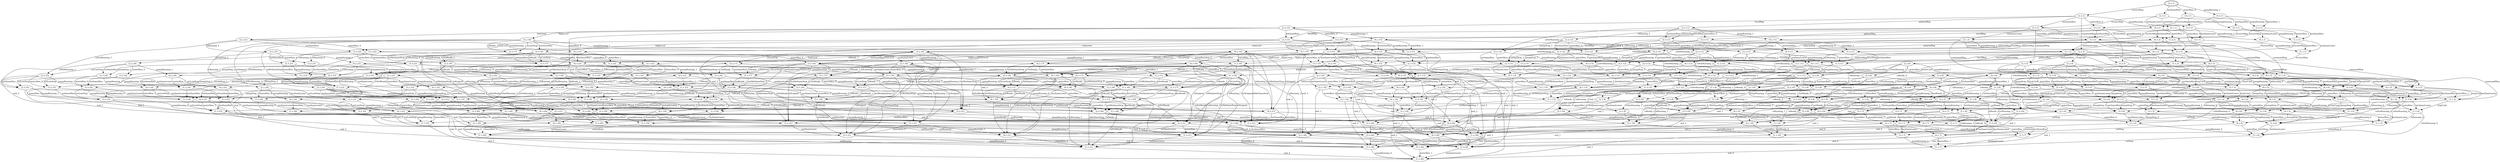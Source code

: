 digraph G {
center = TRUE;
mclimit = 10.0;
nodesep = 0.05;
node [ width=0.25, height=0.25, label="" ];
s0 [ peripheries=2 ];
s0 [label="(2,2,1)"];
s1 [label="(4,2,1)"];
s2 [label="(3,2,1)"];
s3 [label="(2,3,1)"];
s4 [label="(2,2,2)"];
s5 [label="(1,2,1)"];
s6 [label="(4,3,1)"];
s7 [label="(4,2,2)"];
s8 [label="(3,3,1)"];
s9 [label="(3,2,2)"];
s10 [label="(2,1,1)"];
s11 [label="(2,3,2)"];
s12 [label="(2,2,15)"];
s13 [label="(2,2,11)"];
s14 [label="(2,2,3)"];
s15 [label="(1,3,1)"];
s16 [label="(1,2,2)"];
s17 [label="(4,1,1)"];
s18 [label="(4,3,2)"];
s19 [label="(4,2,15)"];
s20 [label="(4,2,11)"];
s21 [label="(4,2,3)"];
s22 [label="(3,1,1)"];
s23 [label="(3,3,2)"];
s24 [label="(3,2,15)"];
s25 [label="(3,2,11)"];
s26 [label="(3,2,3)"];
s27 [label="(2,1,2)"];
s28 [label="(2,3,15)"];
s29 [label="(2,3,11)"];
s30 [label="(2,3,3)"];
s31 [label="(2,2,22)"];
s32 [label="(2,2,16)"];
s33 [label="(2,2,26)"];
s34 [label="(2,2,13)"];
s35 [label="(2,2,12)"];
s36 [label="(2,2,8)"];
s37 [label="(2,2,4)"];
s38 [label="(1,1,1)"];
s39 [label="(1,3,2)"];
s40 [label="(1,2,15)"];
s41 [label="(1,2,11)"];
s42 [label="(1,2,3)"];
s43 [label="(4,1,2)"];
s44 [label="(4,3,15)"];
s45 [label="(4,3,11)"];
s46 [label="(4,3,3)"];
s47 [label="(4,2,22)"];
s48 [label="(4,2,16)"];
s49 [label="(4,2,26)"];
s50 [label="(4,2,13)"];
s51 [label="(4,2,12)"];
s52 [label="(4,2,8)"];
s53 [label="(4,2,4)"];
s54 [label="(3,1,2)"];
s55 [label="(3,3,15)"];
s56 [label="(3,3,11)"];
s57 [label="(3,3,3)"];
s58 [label="(3,2,22)"];
s59 [label="(3,2,16)"];
s60 [label="(3,2,26)"];
s61 [label="(3,2,13)"];
s62 [label="(3,2,12)"];
s63 [label="(3,2,8)"];
s64 [label="(3,2,4)"];
s65 [label="(2,1,15)"];
s66 [label="(2,1,11)"];
s67 [label="(2,1,3)"];
s68 [label="(2,3,22)"];
s69 [label="(2,3,16)"];
s70 [label="(2,3,26)"];
s71 [label="(2,3,13)"];
s72 [label="(2,3,12)"];
s73 [label="(2,3,8)"];
s74 [label="(2,3,4)"];
s75 [label="(2,2,25)"];
s76 [label="(2,2,23)"];
s77 [label="(2,2,21)"];
s78 [label="(2,2,17)"];
s79 [label="(2,2,14)"];
s80 [label="(2,2,10)"];
s81 [label="(2,2,9)"];
s82 [label="(2,2,6)"];
s83 [label="(2,2,5)"];
s84 [label="(1,1,2)"];
s85 [label="(1,3,15)"];
s86 [label="(1,3,11)"];
s87 [label="(1,3,3)"];
s88 [label="(1,2,22)"];
s89 [label="(1,2,16)"];
s90 [label="(1,2,26)"];
s91 [label="(1,2,13)"];
s92 [label="(1,2,12)"];
s93 [label="(1,2,8)"];
s94 [label="(1,2,4)"];
s95 [label="(4,1,15)"];
s96 [label="(4,1,11)"];
s97 [label="(4,1,3)"];
s98 [label="(4,3,22)"];
s99 [label="(4,3,16)"];
s100 [label="(4,3,26)"];
s101 [label="(4,3,13)"];
s102 [label="(4,3,12)"];
s103 [label="(4,3,8)"];
s104 [label="(4,3,4)"];
s105 [label="(4,2,25)"];
s106 [label="(4,2,23)"];
s107 [label="(4,2,21)"];
s108 [label="(4,2,17)"];
s109 [label="(4,2,14)"];
s110 [label="(4,2,10)"];
s111 [label="(4,2,9)"];
s112 [label="(4,2,6)"];
s113 [label="(4,2,5)"];
s114 [label="(3,1,15)"];
s115 [label="(3,1,11)"];
s116 [label="(3,1,3)"];
s117 [label="(3,3,22)"];
s118 [label="(3,3,16)"];
s119 [label="(3,3,26)"];
s120 [label="(3,3,13)"];
s121 [label="(3,3,12)"];
s122 [label="(3,3,8)"];
s123 [label="(3,3,4)"];
s124 [label="(3,2,25)"];
s125 [label="(3,2,23)"];
s126 [label="(3,2,21)"];
s127 [label="(3,2,17)"];
s128 [label="(3,2,14)"];
s129 [label="(3,2,10)"];
s130 [label="(3,2,9)"];
s131 [label="(3,2,6)"];
s132 [label="(3,2,5)"];
s133 [label="(2,1,22)"];
s134 [label="(2,1,16)"];
s135 [label="(2,1,26)"];
s136 [label="(2,1,13)"];
s137 [label="(2,1,12)"];
s138 [label="(2,1,8)"];
s139 [label="(2,1,4)"];
s140 [label="(2,3,25)"];
s141 [label="(2,3,23)"];
s142 [label="(2,3,21)"];
s143 [label="(2,3,17)"];
s144 [label="(2,3,14)"];
s145 [label="(2,3,10)"];
s146 [label="(2,3,9)"];
s147 [label="(2,3,6)"];
s148 [label="(2,3,5)"];
s149 [label="(2,2,24)"];
s150 [label="(2,2,18)"];
s151 [label="(2,2,7)"];
s152 [label="(1,1,15)"];
s153 [label="(1,1,11)"];
s154 [label="(1,1,3)"];
s155 [label="(1,3,22)"];
s156 [label="(1,3,16)"];
s157 [label="(1,3,26)"];
s158 [label="(1,3,13)"];
s159 [label="(1,3,12)"];
s160 [label="(1,3,8)"];
s161 [label="(1,3,4)"];
s162 [label="(1,2,25)"];
s163 [label="(1,2,23)"];
s164 [label="(1,2,21)"];
s165 [label="(1,2,17)"];
s166 [label="(1,2,14)"];
s167 [label="(1,2,10)"];
s168 [label="(1,2,9)"];
s169 [label="(1,2,6)"];
s170 [label="(1,2,5)"];
s171 [label="(4,1,22)"];
s172 [label="(4,1,16)"];
s173 [label="(4,1,26)"];
s174 [label="(4,1,13)"];
s175 [label="(4,1,12)"];
s176 [label="(4,1,8)"];
s177 [label="(4,1,4)"];
s178 [label="(4,3,25)"];
s179 [label="(4,3,23)"];
s180 [label="(4,3,21)"];
s181 [label="(4,3,17)"];
s182 [label="(4,3,14)"];
s183 [label="(4,3,10)"];
s184 [label="(4,3,9)"];
s185 [label="(4,3,6)"];
s186 [label="(4,3,5)"];
s187 [label="(4,2,24)"];
s188 [label="(4,2,18)"];
s189 [label="(4,2,7)"];
s190 [label="(3,1,22)"];
s191 [label="(3,1,16)"];
s192 [label="(3,1,26)"];
s193 [label="(3,1,13)"];
s194 [label="(3,1,12)"];
s195 [label="(3,1,8)"];
s196 [label="(3,1,4)"];
s197 [label="(3,3,25)"];
s198 [label="(3,3,23)"];
s199 [label="(3,3,21)"];
s200 [label="(3,3,17)"];
s201 [label="(3,3,14)"];
s202 [label="(3,3,10)"];
s203 [label="(3,3,9)"];
s204 [label="(3,3,6)"];
s205 [label="(3,3,5)"];
s206 [label="(3,2,24)"];
s207 [label="(3,2,18)"];
s208 [label="(3,2,7)"];
s209 [label="(2,1,25)"];
s210 [label="(2,1,23)"];
s211 [label="(2,1,21)"];
s212 [label="(2,1,17)"];
s213 [label="(2,1,14)"];
s214 [label="(2,1,10)"];
s215 [label="(2,1,9)"];
s216 [label="(2,1,6)"];
s217 [label="(2,1,5)"];
s218 [label="(2,3,24)"];
s219 [label="(2,3,18)"];
s220 [label="(2,3,7)"];
s221 [label="(2,2,19)"];
s222 [label="(1,1,22)"];
s223 [label="(1,1,16)"];
s224 [label="(1,1,26)"];
s225 [label="(1,1,13)"];
s226 [label="(1,1,12)"];
s227 [label="(1,1,8)"];
s228 [label="(1,1,4)"];
s229 [label="(1,3,25)"];
s230 [label="(1,3,23)"];
s231 [label="(1,3,21)"];
s232 [label="(1,3,17)"];
s233 [label="(1,3,14)"];
s234 [label="(1,3,10)"];
s235 [label="(1,3,9)"];
s236 [label="(1,3,6)"];
s237 [label="(1,3,5)"];
s238 [label="(1,2,24)"];
s239 [label="(1,2,18)"];
s240 [label="(1,2,7)"];
s241 [label="(4,1,25)"];
s242 [label="(4,1,23)"];
s243 [label="(4,1,21)"];
s244 [label="(4,1,17)"];
s245 [label="(4,1,14)"];
s246 [label="(4,1,10)"];
s247 [label="(4,1,9)"];
s248 [label="(4,1,6)"];
s249 [label="(4,1,5)"];
s250 [label="(4,3,24)"];
s251 [label="(4,3,18)"];
s252 [label="(4,3,7)"];
s253 [label="(4,2,19)"];
s254 [label="(3,1,25)"];
s255 [label="(3,1,23)"];
s256 [label="(3,1,21)"];
s257 [label="(3,1,17)"];
s258 [label="(3,1,14)"];
s259 [label="(3,1,10)"];
s260 [label="(3,1,9)"];
s261 [label="(3,1,6)"];
s262 [label="(3,1,5)"];
s263 [label="(3,3,24)"];
s264 [label="(3,3,18)"];
s265 [label="(3,3,7)"];
s266 [label="(3,2,19)"];
s267 [label="(2,1,24)"];
s268 [label="(2,1,18)"];
s269 [label="(2,1,7)"];
s270 [label="(2,3,19)"];
s271 [label="(2,2,20)"];
s272 [label="(1,1,25)"];
s273 [label="(1,1,23)"];
s274 [label="(1,1,21)"];
s275 [label="(1,1,17)"];
s276 [label="(1,1,14)"];
s277 [label="(1,1,10)"];
s278 [label="(1,1,9)"];
s279 [label="(1,1,6)"];
s280 [label="(1,1,5)"];
s281 [label="(1,3,24)"];
s282 [label="(1,3,18)"];
s283 [label="(1,3,7)"];
s284 [label="(1,2,19)"];
s285 [label="(4,1,24)"];
s286 [label="(4,1,18)"];
s287 [label="(4,1,7)"];
s288 [label="(4,3,19)"];
s289 [label="(4,2,20)"];
s290 [label="(3,1,24)"];
s291 [label="(3,1,18)"];
s292 [label="(3,1,7)"];
s293 [label="(3,3,19)"];
s294 [label="(3,2,20)"];
s295 [label="(2,1,19)"];
s296 [label="(2,3,20)"];
s297 [label="(1,1,24)"];
s298 [label="(1,1,18)"];
s299 [label="(1,1,7)"];
s300 [label="(1,3,19)"];
s301 [label="(1,2,20)"];
s302 [label="(4,1,19)"];
s303 [label="(4,3,20)"];
s304 [label="(3,1,19)"];
s305 [label="(3,3,20)"];
s306 [label="(2,1,20)"];
s307 [label="(1,1,19)"];
s308 [label="(1,3,20)"];
s309 [label="(4,1,20)"];
s310 [label="(3,1,20)"];
s311 [label="(1,1,20)"];
s0->s1[label="pumpRunning_1"];
s0->s2[label="waterRise_0"];
s0->s3[label="methaneRise"];
s0->s4[label="receiveMsg"];
s1->s5[label="waterRise_1"];
s1->s6[label="methaneRise"];
s1->s7[label="receiveMsg"];
s2->s5[label="pumpRunning_0"];
s2->s8[label="methaneRise"];
s2->s9[label="receiveMsg"];
s3->s6[label="pumpRunning_1"];
s3->s8[label="waterRise_0"];
s3->s10[label="methaneLower"];
s3->s11[label="receiveMsg"];
s4->s7[label="pumpRunning_1"];
s4->s9[label="waterRise_0"];
s4->s11[label="methaneRise"];
s4->s12[label="levelMsg"];
s4->s13[label="palarmMsg"];
s4->s14[label="commandMsg"];
s5->s15[label="methaneRise"];
s5->s16[label="receiveMsg"];
s6->s15[label="waterRise_1"];
s6->s17[label="methaneLower"];
s6->s18[label="receiveMsg"];
s7->s16[label="waterRise_1"];
s7->s18[label="methaneRise"];
s7->s19[label="levelMsg"];
s7->s20[label="palarmMsg"];
s7->s21[label="commandMsg"];
s8->s15[label="pumpRunning_0"];
s8->s22[label="methaneLower"];
s8->s23[label="receiveMsg"];
s9->s16[label="pumpRunning_0"];
s9->s23[label="methaneRise"];
s9->s24[label="levelMsg"];
s9->s25[label="palarmMsg"];
s9->s26[label="commandMsg"];
s10->s17[label="pumpRunning_1"];
s10->s22[label="waterRise_0"];
s10->s27[label="receiveMsg"];
s11->s18[label="pumpRunning_1"];
s11->s23[label="waterRise_0"];
s11->s27[label="methaneLower"];
s11->s28[label="levelMsg"];
s11->s29[label="palarmMsg"];
s11->s30[label="commandMsg"];
s12->s19[label="pumpRunning_1"];
s12->s24[label="waterRise_0"];
s12->s28[label="methaneRise"];
s12->s31[label="lowLevel"];
s12->s32[label="highLevel"];
s12->s33[label="end_3"];
s13->s20[label="pumpRunning_1"];
s13->s25[label="waterRise_0"];
s13->s29[label="methaneRise"];
s13->s34[label="isNotRunning_2"];
s13->s35[label="isRunning_2"];
s14->s21[label="pumpRunning_1"];
s14->s26[label="waterRise_0"];
s14->s30[label="methaneRise"];
s14->s36[label="startCmd"];
s14->s37[label="stopCmd"];
s15->s38[label="methaneLower"];
s15->s39[label="receiveMsg"];
s16->s39[label="methaneRise"];
s16->s40[label="levelMsg"];
s16->s41[label="palarmMsg"];
s16->s42[label="commandMsg"];
s17->s38[label="waterRise_1"];
s17->s43[label="receiveMsg"];
s18->s39[label="waterRise_1"];
s18->s43[label="methaneLower"];
s18->s44[label="levelMsg"];
s18->s45[label="palarmMsg"];
s18->s46[label="commandMsg"];
s19->s40[label="waterRise_1"];
s19->s44[label="methaneRise"];
s19->s47[label="lowLevel"];
s19->s48[label="highLevel"];
s19->s49[label="end_3"];
s20->s41[label="waterRise_1"];
s20->s45[label="methaneRise"];
s20->s50[label="isNotRunning_2"];
s20->s51[label="isRunning_2"];
s21->s42[label="waterRise_1"];
s21->s46[label="methaneRise"];
s21->s52[label="startCmd"];
s21->s53[label="stopCmd"];
s22->s38[label="pumpRunning_0"];
s22->s54[label="receiveMsg"];
s23->s39[label="pumpRunning_0"];
s23->s54[label="methaneLower"];
s23->s55[label="levelMsg"];
s23->s56[label="palarmMsg"];
s23->s57[label="commandMsg"];
s24->s40[label="pumpRunning_0"];
s24->s55[label="methaneRise"];
s24->s58[label="lowLevel"];
s24->s59[label="highLevel"];
s24->s60[label="end_3"];
s25->s41[label="pumpRunning_0"];
s25->s56[label="methaneRise"];
s25->s61[label="isNotRunning_2"];
s25->s62[label="isRunning_2"];
s26->s42[label="pumpRunning_0"];
s26->s57[label="methaneRise"];
s26->s63[label="startCmd"];
s26->s64[label="stopCmd"];
s27->s43[label="pumpRunning_1"];
s27->s54[label="waterRise_0"];
s27->s65[label="levelMsg"];
s27->s66[label="palarmMsg"];
s27->s67[label="commandMsg"];
s28->s44[label="pumpRunning_1"];
s28->s55[label="waterRise_0"];
s28->s65[label="methaneLower"];
s28->s68[label="lowLevel"];
s28->s69[label="highLevel"];
s28->s70[label="end_3"];
s29->s45[label="pumpRunning_1"];
s29->s56[label="waterRise_0"];
s29->s66[label="methaneLower"];
s29->s71[label="isNotRunning_2"];
s29->s72[label="isRunning_2"];
s30->s46[label="pumpRunning_1"];
s30->s57[label="waterRise_0"];
s30->s67[label="methaneLower"];
s30->s73[label="startCmd"];
s30->s74[label="stopCmd"];
s31->s47[label="pumpRunning_1"];
s31->s58[label="waterRise_0"];
s31->s68[label="methaneRise"];
s31->s75[label="isNotRunning_3"];
s31->s76[label="isRunning_4"];
s32->s48[label="pumpRunning_1"];
s32->s59[label="waterRise_0"];
s32->s69[label="methaneRise"];
s32->s77[label="isMethaneStop"];
s32->s77[label="isStopped"];
s32->s77[label="isRunning_3"];
s32->s78[label="isLowStop"];
s32->s78[label="isReady_1"];
s33->s49[label="pumpRunning_1"];
s33->s60[label="waterRise_0"];
s33->s70[label="methaneRise"];
s34->s50[label="pumpRunning_1"];
s34->s61[label="waterRise_0"];
s34->s71[label="methaneRise"];
s34->s79[label="setMethaneStop_1"];
s35->s51[label="pumpRunning_1"];
s35->s62[label="waterRise_0"];
s35->s72[label="methaneRise"];
s35->s34[label="pumpStop_1"];
s36->s52[label="pumpRunning_1"];
s36->s63[label="waterRise_0"];
s36->s73[label="methaneRise"];
s36->s80[label="isReady_0"];
s36->s80[label="isRunning_1"];
s36->s81[label="isNotRunning_1"];
s37->s53[label="pumpRunning_1"];
s37->s64[label="waterRise_0"];
s37->s74[label="methaneRise"];
s37->s82[label="isNotRunning_0"];
s37->s83[label="isRunning_0"];
s38->s84[label="receiveMsg"];
s39->s84[label="methaneLower"];
s39->s85[label="levelMsg"];
s39->s86[label="palarmMsg"];
s39->s87[label="commandMsg"];
s40->s85[label="methaneRise"];
s40->s88[label="lowLevel"];
s40->s89[label="highLevel"];
s40->s90[label="end_3"];
s41->s86[label="methaneRise"];
s41->s91[label="isNotRunning_2"];
s41->s92[label="isRunning_2"];
s42->s87[label="methaneRise"];
s42->s93[label="startCmd"];
s42->s94[label="stopCmd"];
s43->s84[label="waterRise_1"];
s43->s95[label="levelMsg"];
s43->s96[label="palarmMsg"];
s43->s97[label="commandMsg"];
s44->s85[label="waterRise_1"];
s44->s95[label="methaneLower"];
s44->s98[label="lowLevel"];
s44->s99[label="highLevel"];
s44->s100[label="end_3"];
s45->s86[label="waterRise_1"];
s45->s96[label="methaneLower"];
s45->s101[label="isNotRunning_2"];
s45->s102[label="isRunning_2"];
s46->s87[label="waterRise_1"];
s46->s97[label="methaneLower"];
s46->s103[label="startCmd"];
s46->s104[label="stopCmd"];
s47->s88[label="waterRise_1"];
s47->s98[label="methaneRise"];
s47->s105[label="isNotRunning_3"];
s47->s106[label="isRunning_4"];
s48->s89[label="waterRise_1"];
s48->s99[label="methaneRise"];
s48->s107[label="isMethaneStop"];
s48->s107[label="isStopped"];
s48->s107[label="isRunning_3"];
s48->s108[label="isLowStop"];
s48->s108[label="isReady_1"];
s49->s90[label="waterRise_1"];
s49->s100[label="methaneRise"];
s50->s91[label="waterRise_1"];
s50->s101[label="methaneRise"];
s50->s109[label="setMethaneStop_1"];
s51->s92[label="waterRise_1"];
s51->s102[label="methaneRise"];
s51->s50[label="pumpStop_1"];
s52->s93[label="waterRise_1"];
s52->s103[label="methaneRise"];
s52->s110[label="isReady_0"];
s52->s110[label="isRunning_1"];
s52->s111[label="isNotRunning_1"];
s53->s94[label="waterRise_1"];
s53->s104[label="methaneRise"];
s53->s112[label="isNotRunning_0"];
s53->s113[label="isRunning_0"];
s54->s84[label="pumpRunning_0"];
s54->s114[label="levelMsg"];
s54->s115[label="palarmMsg"];
s54->s116[label="commandMsg"];
s55->s85[label="pumpRunning_0"];
s55->s114[label="methaneLower"];
s55->s117[label="lowLevel"];
s55->s118[label="highLevel"];
s55->s119[label="end_3"];
s56->s86[label="pumpRunning_0"];
s56->s115[label="methaneLower"];
s56->s120[label="isNotRunning_2"];
s56->s121[label="isRunning_2"];
s57->s87[label="pumpRunning_0"];
s57->s116[label="methaneLower"];
s57->s122[label="startCmd"];
s57->s123[label="stopCmd"];
s58->s88[label="pumpRunning_0"];
s58->s117[label="methaneRise"];
s58->s124[label="isNotRunning_3"];
s58->s125[label="isRunning_4"];
s59->s89[label="pumpRunning_0"];
s59->s118[label="methaneRise"];
s59->s126[label="isMethaneStop"];
s59->s126[label="isStopped"];
s59->s126[label="isRunning_3"];
s59->s127[label="isLowStop"];
s59->s127[label="isReady_1"];
s60->s90[label="pumpRunning_0"];
s60->s119[label="methaneRise"];
s61->s91[label="pumpRunning_0"];
s61->s120[label="methaneRise"];
s61->s128[label="setMethaneStop_1"];
s62->s92[label="pumpRunning_0"];
s62->s121[label="methaneRise"];
s62->s61[label="pumpStop_1"];
s63->s93[label="pumpRunning_0"];
s63->s122[label="methaneRise"];
s63->s129[label="isReady_0"];
s63->s129[label="isRunning_1"];
s63->s130[label="isNotRunning_1"];
s64->s94[label="pumpRunning_0"];
s64->s123[label="methaneRise"];
s64->s131[label="isNotRunning_0"];
s64->s132[label="isRunning_0"];
s65->s95[label="pumpRunning_1"];
s65->s114[label="waterRise_0"];
s65->s133[label="lowLevel"];
s65->s134[label="highLevel"];
s65->s135[label="end_3"];
s66->s96[label="pumpRunning_1"];
s66->s115[label="waterRise_0"];
s66->s136[label="isNotRunning_2"];
s66->s137[label="isRunning_2"];
s67->s97[label="pumpRunning_1"];
s67->s116[label="waterRise_0"];
s67->s138[label="startCmd"];
s67->s139[label="stopCmd"];
s68->s98[label="pumpRunning_1"];
s68->s117[label="waterRise_0"];
s68->s133[label="methaneLower"];
s68->s140[label="isNotRunning_3"];
s68->s141[label="isRunning_4"];
s69->s99[label="pumpRunning_1"];
s69->s118[label="waterRise_0"];
s69->s134[label="methaneLower"];
s69->s142[label="isMethaneStop"];
s69->s142[label="isStopped"];
s69->s142[label="isRunning_3"];
s69->s143[label="isLowStop"];
s69->s143[label="isReady_1"];
s70->s100[label="pumpRunning_1"];
s70->s119[label="waterRise_0"];
s70->s135[label="methaneLower"];
s71->s101[label="pumpRunning_1"];
s71->s120[label="waterRise_0"];
s71->s136[label="methaneLower"];
s71->s144[label="setMethaneStop_1"];
s72->s102[label="pumpRunning_1"];
s72->s121[label="waterRise_0"];
s72->s137[label="methaneLower"];
s72->s71[label="pumpStop_1"];
s73->s103[label="pumpRunning_1"];
s73->s122[label="waterRise_0"];
s73->s138[label="methaneLower"];
s73->s145[label="isReady_0"];
s73->s145[label="isRunning_1"];
s73->s146[label="isNotRunning_1"];
s74->s104[label="pumpRunning_1"];
s74->s123[label="waterRise_0"];
s74->s139[label="methaneLower"];
s74->s147[label="isNotRunning_0"];
s74->s148[label="isRunning_0"];
s75->s105[label="pumpRunning_1"];
s75->s124[label="waterRise_0"];
s75->s140[label="methaneRise"];
s75->s33[label="end_5"];
s76->s106[label="pumpRunning_1"];
s76->s125[label="waterRise_0"];
s76->s141[label="methaneRise"];
s76->s149[label="pumpStop_2"];
s77->s107[label="pumpRunning_1"];
s77->s126[label="waterRise_0"];
s77->s142[label="methaneRise"];
s77->s33[label="end_4"];
s78->s108[label="pumpRunning_1"];
s78->s127[label="waterRise_0"];
s78->s143[label="methaneRise"];
s78->s150[label="setMethaneStop_0"];
s78->s150[label="setReady_1"];
s79->s109[label="pumpRunning_1"];
s79->s128[label="waterRise_0"];
s79->s144[label="methaneRise"];
s79->s33[label="end_2"];
s80->s110[label="pumpRunning_1"];
s80->s129[label="waterRise_0"];
s80->s145[label="methaneRise"];
s80->s33[label="end_1"];
s81->s111[label="pumpRunning_1"];
s81->s130[label="waterRise_0"];
s81->s146[label="methaneRise"];
s81->s80[label="setReady_0"];
s82->s112[label="pumpRunning_1"];
s82->s131[label="waterRise_0"];
s82->s147[label="methaneRise"];
s82->s151[label="setStop"];
s83->s113[label="pumpRunning_1"];
s83->s132[label="waterRise_0"];
s83->s148[label="methaneRise"];
s83->s82[label="pumpStop_0"];
s84->s152[label="levelMsg"];
s84->s153[label="palarmMsg"];
s84->s154[label="commandMsg"];
s85->s152[label="methaneLower"];
s85->s155[label="lowLevel"];
s85->s156[label="highLevel"];
s85->s157[label="end_3"];
s86->s153[label="methaneLower"];
s86->s158[label="isNotRunning_2"];
s86->s159[label="isRunning_2"];
s87->s154[label="methaneLower"];
s87->s160[label="startCmd"];
s87->s161[label="stopCmd"];
s88->s155[label="methaneRise"];
s88->s162[label="isNotRunning_3"];
s88->s163[label="isRunning_4"];
s89->s156[label="methaneRise"];
s89->s164[label="isMethaneStop"];
s89->s164[label="isStopped"];
s89->s164[label="isRunning_3"];
s89->s165[label="isLowStop"];
s89->s165[label="isReady_1"];
s90->s157[label="methaneRise"];
s91->s158[label="methaneRise"];
s91->s166[label="setMethaneStop_1"];
s92->s159[label="methaneRise"];
s92->s91[label="pumpStop_1"];
s93->s160[label="methaneRise"];
s93->s167[label="isReady_0"];
s93->s167[label="isRunning_1"];
s93->s168[label="isNotRunning_1"];
s94->s161[label="methaneRise"];
s94->s169[label="isNotRunning_0"];
s94->s170[label="isRunning_0"];
s95->s152[label="waterRise_1"];
s95->s171[label="lowLevel"];
s95->s172[label="highLevel"];
s95->s173[label="end_3"];
s96->s153[label="waterRise_1"];
s96->s174[label="isNotRunning_2"];
s96->s175[label="isRunning_2"];
s97->s154[label="waterRise_1"];
s97->s176[label="startCmd"];
s97->s177[label="stopCmd"];
s98->s155[label="waterRise_1"];
s98->s171[label="methaneLower"];
s98->s178[label="isNotRunning_3"];
s98->s179[label="isRunning_4"];
s99->s156[label="waterRise_1"];
s99->s172[label="methaneLower"];
s99->s180[label="isMethaneStop"];
s99->s180[label="isStopped"];
s99->s180[label="isRunning_3"];
s99->s181[label="isLowStop"];
s99->s181[label="isReady_1"];
s100->s157[label="waterRise_1"];
s100->s173[label="methaneLower"];
s101->s158[label="waterRise_1"];
s101->s174[label="methaneLower"];
s101->s182[label="setMethaneStop_1"];
s102->s159[label="waterRise_1"];
s102->s175[label="methaneLower"];
s102->s101[label="pumpStop_1"];
s103->s160[label="waterRise_1"];
s103->s176[label="methaneLower"];
s103->s183[label="isReady_0"];
s103->s183[label="isRunning_1"];
s103->s184[label="isNotRunning_1"];
s104->s161[label="waterRise_1"];
s104->s177[label="methaneLower"];
s104->s185[label="isNotRunning_0"];
s104->s186[label="isRunning_0"];
s105->s162[label="waterRise_1"];
s105->s178[label="methaneRise"];
s105->s49[label="end_5"];
s106->s163[label="waterRise_1"];
s106->s179[label="methaneRise"];
s106->s187[label="pumpStop_2"];
s107->s164[label="waterRise_1"];
s107->s180[label="methaneRise"];
s107->s49[label="end_4"];
s108->s165[label="waterRise_1"];
s108->s181[label="methaneRise"];
s108->s188[label="setMethaneStop_0"];
s108->s188[label="setReady_1"];
s109->s166[label="waterRise_1"];
s109->s182[label="methaneRise"];
s109->s49[label="end_2"];
s110->s167[label="waterRise_1"];
s110->s183[label="methaneRise"];
s110->s49[label="end_1"];
s111->s168[label="waterRise_1"];
s111->s184[label="methaneRise"];
s111->s110[label="setReady_0"];
s112->s169[label="waterRise_1"];
s112->s185[label="methaneRise"];
s112->s189[label="setStop"];
s113->s170[label="waterRise_1"];
s113->s186[label="methaneRise"];
s113->s112[label="pumpStop_0"];
s114->s152[label="pumpRunning_0"];
s114->s190[label="lowLevel"];
s114->s191[label="highLevel"];
s114->s192[label="end_3"];
s115->s153[label="pumpRunning_0"];
s115->s193[label="isNotRunning_2"];
s115->s194[label="isRunning_2"];
s116->s154[label="pumpRunning_0"];
s116->s195[label="startCmd"];
s116->s196[label="stopCmd"];
s117->s155[label="pumpRunning_0"];
s117->s190[label="methaneLower"];
s117->s197[label="isNotRunning_3"];
s117->s198[label="isRunning_4"];
s118->s156[label="pumpRunning_0"];
s118->s191[label="methaneLower"];
s118->s199[label="isMethaneStop"];
s118->s199[label="isStopped"];
s118->s199[label="isRunning_3"];
s118->s200[label="isLowStop"];
s118->s200[label="isReady_1"];
s119->s157[label="pumpRunning_0"];
s119->s192[label="methaneLower"];
s120->s158[label="pumpRunning_0"];
s120->s193[label="methaneLower"];
s120->s201[label="setMethaneStop_1"];
s121->s159[label="pumpRunning_0"];
s121->s194[label="methaneLower"];
s121->s120[label="pumpStop_1"];
s122->s160[label="pumpRunning_0"];
s122->s195[label="methaneLower"];
s122->s202[label="isReady_0"];
s122->s202[label="isRunning_1"];
s122->s203[label="isNotRunning_1"];
s123->s161[label="pumpRunning_0"];
s123->s196[label="methaneLower"];
s123->s204[label="isNotRunning_0"];
s123->s205[label="isRunning_0"];
s124->s162[label="pumpRunning_0"];
s124->s197[label="methaneRise"];
s124->s60[label="end_5"];
s125->s163[label="pumpRunning_0"];
s125->s198[label="methaneRise"];
s125->s206[label="pumpStop_2"];
s126->s164[label="pumpRunning_0"];
s126->s199[label="methaneRise"];
s126->s60[label="end_4"];
s127->s165[label="pumpRunning_0"];
s127->s200[label="methaneRise"];
s127->s207[label="setMethaneStop_0"];
s127->s207[label="setReady_1"];
s128->s166[label="pumpRunning_0"];
s128->s201[label="methaneRise"];
s128->s60[label="end_2"];
s129->s167[label="pumpRunning_0"];
s129->s202[label="methaneRise"];
s129->s60[label="end_1"];
s130->s168[label="pumpRunning_0"];
s130->s203[label="methaneRise"];
s130->s129[label="setReady_0"];
s131->s169[label="pumpRunning_0"];
s131->s204[label="methaneRise"];
s131->s208[label="setStop"];
s132->s170[label="pumpRunning_0"];
s132->s205[label="methaneRise"];
s132->s131[label="pumpStop_0"];
s133->s171[label="pumpRunning_1"];
s133->s190[label="waterRise_0"];
s133->s209[label="isNotRunning_3"];
s133->s210[label="isRunning_4"];
s134->s172[label="pumpRunning_1"];
s134->s191[label="waterRise_0"];
s134->s211[label="isMethaneStop"];
s134->s211[label="isStopped"];
s134->s211[label="isRunning_3"];
s134->s212[label="isLowStop"];
s134->s212[label="isReady_1"];
s135->s173[label="pumpRunning_1"];
s135->s192[label="waterRise_0"];
s136->s174[label="pumpRunning_1"];
s136->s193[label="waterRise_0"];
s136->s213[label="setMethaneStop_1"];
s137->s175[label="pumpRunning_1"];
s137->s194[label="waterRise_0"];
s137->s136[label="pumpStop_1"];
s138->s176[label="pumpRunning_1"];
s138->s195[label="waterRise_0"];
s138->s214[label="isReady_0"];
s138->s214[label="isRunning_1"];
s138->s215[label="isNotRunning_1"];
s139->s177[label="pumpRunning_1"];
s139->s196[label="waterRise_0"];
s139->s216[label="isNotRunning_0"];
s139->s217[label="isRunning_0"];
s140->s178[label="pumpRunning_1"];
s140->s197[label="waterRise_0"];
s140->s209[label="methaneLower"];
s140->s70[label="end_5"];
s141->s179[label="pumpRunning_1"];
s141->s198[label="waterRise_0"];
s141->s210[label="methaneLower"];
s141->s218[label="pumpStop_2"];
s142->s180[label="pumpRunning_1"];
s142->s199[label="waterRise_0"];
s142->s211[label="methaneLower"];
s142->s70[label="end_4"];
s143->s181[label="pumpRunning_1"];
s143->s200[label="waterRise_0"];
s143->s212[label="methaneLower"];
s143->s219[label="setMethaneStop_0"];
s143->s219[label="setReady_1"];
s144->s182[label="pumpRunning_1"];
s144->s201[label="waterRise_0"];
s144->s213[label="methaneLower"];
s144->s70[label="end_2"];
s145->s183[label="pumpRunning_1"];
s145->s202[label="waterRise_0"];
s145->s214[label="methaneLower"];
s145->s70[label="end_1"];
s146->s184[label="pumpRunning_1"];
s146->s203[label="waterRise_0"];
s146->s215[label="methaneLower"];
s146->s145[label="setReady_0"];
s147->s185[label="pumpRunning_1"];
s147->s204[label="waterRise_0"];
s147->s216[label="methaneLower"];
s147->s220[label="setStop"];
s148->s186[label="pumpRunning_1"];
s148->s205[label="waterRise_0"];
s148->s217[label="methaneLower"];
s148->s147[label="pumpStop_0"];
s149->s187[label="pumpRunning_1"];
s149->s206[label="waterRise_0"];
s149->s218[label="methaneRise"];
s149->s75[label="setLowStop"];
s150->s188[label="pumpRunning_1"];
s150->s207[label="waterRise_0"];
s150->s219[label="methaneRise"];
s150->s77[label="isNotReady"];
s150->s221[label="isReady_2"];
s151->s189[label="pumpRunning_1"];
s151->s208[label="waterRise_0"];
s151->s220[label="methaneRise"];
s151->s33[label="end_0"];
s152->s222[label="lowLevel"];
s152->s223[label="highLevel"];
s152->s224[label="end_3"];
s153->s225[label="isNotRunning_2"];
s153->s226[label="isRunning_2"];
s154->s227[label="startCmd"];
s154->s228[label="stopCmd"];
s155->s222[label="methaneLower"];
s155->s229[label="isNotRunning_3"];
s155->s230[label="isRunning_4"];
s156->s223[label="methaneLower"];
s156->s231[label="isMethaneStop"];
s156->s231[label="isStopped"];
s156->s231[label="isRunning_3"];
s156->s232[label="isLowStop"];
s156->s232[label="isReady_1"];
s157->s224[label="methaneLower"];
s158->s225[label="methaneLower"];
s158->s233[label="setMethaneStop_1"];
s159->s226[label="methaneLower"];
s159->s158[label="pumpStop_1"];
s160->s227[label="methaneLower"];
s160->s234[label="isReady_0"];
s160->s234[label="isRunning_1"];
s160->s235[label="isNotRunning_1"];
s161->s228[label="methaneLower"];
s161->s236[label="isNotRunning_0"];
s161->s237[label="isRunning_0"];
s162->s229[label="methaneRise"];
s162->s90[label="end_5"];
s163->s230[label="methaneRise"];
s163->s238[label="pumpStop_2"];
s164->s231[label="methaneRise"];
s164->s90[label="end_4"];
s165->s232[label="methaneRise"];
s165->s239[label="setMethaneStop_0"];
s165->s239[label="setReady_1"];
s166->s233[label="methaneRise"];
s166->s90[label="end_2"];
s167->s234[label="methaneRise"];
s167->s90[label="end_1"];
s168->s235[label="methaneRise"];
s168->s167[label="setReady_0"];
s169->s236[label="methaneRise"];
s169->s240[label="setStop"];
s170->s237[label="methaneRise"];
s170->s169[label="pumpStop_0"];
s171->s222[label="waterRise_1"];
s171->s241[label="isNotRunning_3"];
s171->s242[label="isRunning_4"];
s172->s223[label="waterRise_1"];
s172->s243[label="isMethaneStop"];
s172->s243[label="isStopped"];
s172->s243[label="isRunning_3"];
s172->s244[label="isLowStop"];
s172->s244[label="isReady_1"];
s173->s224[label="waterRise_1"];
s174->s225[label="waterRise_1"];
s174->s245[label="setMethaneStop_1"];
s175->s226[label="waterRise_1"];
s175->s174[label="pumpStop_1"];
s176->s227[label="waterRise_1"];
s176->s246[label="isReady_0"];
s176->s246[label="isRunning_1"];
s176->s247[label="isNotRunning_1"];
s177->s228[label="waterRise_1"];
s177->s248[label="isNotRunning_0"];
s177->s249[label="isRunning_0"];
s178->s229[label="waterRise_1"];
s178->s241[label="methaneLower"];
s178->s100[label="end_5"];
s179->s230[label="waterRise_1"];
s179->s242[label="methaneLower"];
s179->s250[label="pumpStop_2"];
s180->s231[label="waterRise_1"];
s180->s243[label="methaneLower"];
s180->s100[label="end_4"];
s181->s232[label="waterRise_1"];
s181->s244[label="methaneLower"];
s181->s251[label="setMethaneStop_0"];
s181->s251[label="setReady_1"];
s182->s233[label="waterRise_1"];
s182->s245[label="methaneLower"];
s182->s100[label="end_2"];
s183->s234[label="waterRise_1"];
s183->s246[label="methaneLower"];
s183->s100[label="end_1"];
s184->s235[label="waterRise_1"];
s184->s247[label="methaneLower"];
s184->s183[label="setReady_0"];
s185->s236[label="waterRise_1"];
s185->s248[label="methaneLower"];
s185->s252[label="setStop"];
s186->s237[label="waterRise_1"];
s186->s249[label="methaneLower"];
s186->s185[label="pumpStop_0"];
s187->s238[label="waterRise_1"];
s187->s250[label="methaneRise"];
s187->s105[label="setLowStop"];
s188->s239[label="waterRise_1"];
s188->s251[label="methaneRise"];
s188->s107[label="isNotReady"];
s188->s253[label="isReady_2"];
s189->s240[label="waterRise_1"];
s189->s252[label="methaneRise"];
s189->s49[label="end_0"];
s190->s222[label="pumpRunning_0"];
s190->s254[label="isNotRunning_3"];
s190->s255[label="isRunning_4"];
s191->s223[label="pumpRunning_0"];
s191->s256[label="isMethaneStop"];
s191->s256[label="isStopped"];
s191->s256[label="isRunning_3"];
s191->s257[label="isLowStop"];
s191->s257[label="isReady_1"];
s192->s224[label="pumpRunning_0"];
s193->s225[label="pumpRunning_0"];
s193->s258[label="setMethaneStop_1"];
s194->s226[label="pumpRunning_0"];
s194->s193[label="pumpStop_1"];
s195->s227[label="pumpRunning_0"];
s195->s259[label="isReady_0"];
s195->s259[label="isRunning_1"];
s195->s260[label="isNotRunning_1"];
s196->s228[label="pumpRunning_0"];
s196->s261[label="isNotRunning_0"];
s196->s262[label="isRunning_0"];
s197->s229[label="pumpRunning_0"];
s197->s254[label="methaneLower"];
s197->s119[label="end_5"];
s198->s230[label="pumpRunning_0"];
s198->s255[label="methaneLower"];
s198->s263[label="pumpStop_2"];
s199->s231[label="pumpRunning_0"];
s199->s256[label="methaneLower"];
s199->s119[label="end_4"];
s200->s232[label="pumpRunning_0"];
s200->s257[label="methaneLower"];
s200->s264[label="setMethaneStop_0"];
s200->s264[label="setReady_1"];
s201->s233[label="pumpRunning_0"];
s201->s258[label="methaneLower"];
s201->s119[label="end_2"];
s202->s234[label="pumpRunning_0"];
s202->s259[label="methaneLower"];
s202->s119[label="end_1"];
s203->s235[label="pumpRunning_0"];
s203->s260[label="methaneLower"];
s203->s202[label="setReady_0"];
s204->s236[label="pumpRunning_0"];
s204->s261[label="methaneLower"];
s204->s265[label="setStop"];
s205->s237[label="pumpRunning_0"];
s205->s262[label="methaneLower"];
s205->s204[label="pumpStop_0"];
s206->s238[label="pumpRunning_0"];
s206->s263[label="methaneRise"];
s206->s124[label="setLowStop"];
s207->s239[label="pumpRunning_0"];
s207->s264[label="methaneRise"];
s207->s126[label="isNotReady"];
s207->s266[label="isReady_2"];
s208->s240[label="pumpRunning_0"];
s208->s265[label="methaneRise"];
s208->s60[label="end_0"];
s209->s241[label="pumpRunning_1"];
s209->s254[label="waterRise_0"];
s209->s135[label="end_5"];
s210->s242[label="pumpRunning_1"];
s210->s255[label="waterRise_0"];
s210->s267[label="pumpStop_2"];
s211->s243[label="pumpRunning_1"];
s211->s256[label="waterRise_0"];
s211->s135[label="end_4"];
s212->s244[label="pumpRunning_1"];
s212->s257[label="waterRise_0"];
s212->s268[label="setMethaneStop_0"];
s212->s268[label="setReady_1"];
s213->s245[label="pumpRunning_1"];
s213->s258[label="waterRise_0"];
s213->s135[label="end_2"];
s214->s246[label="pumpRunning_1"];
s214->s259[label="waterRise_0"];
s214->s135[label="end_1"];
s215->s247[label="pumpRunning_1"];
s215->s260[label="waterRise_0"];
s215->s214[label="setReady_0"];
s216->s248[label="pumpRunning_1"];
s216->s261[label="waterRise_0"];
s216->s269[label="setStop"];
s217->s249[label="pumpRunning_1"];
s217->s262[label="waterRise_0"];
s217->s216[label="pumpStop_0"];
s218->s250[label="pumpRunning_1"];
s218->s263[label="waterRise_0"];
s218->s267[label="methaneLower"];
s218->s140[label="setLowStop"];
s219->s251[label="pumpRunning_1"];
s219->s264[label="waterRise_0"];
s219->s268[label="methaneLower"];
s219->s142[label="isNotReady"];
s219->s270[label="isReady_2"];
s220->s252[label="pumpRunning_1"];
s220->s265[label="waterRise_0"];
s220->s269[label="methaneLower"];
s220->s70[label="end_0"];
s221->s253[label="pumpRunning_1"];
s221->s266[label="waterRise_0"];
s221->s270[label="methaneRise"];
s221->s271[label="pumpStart"];
s222->s272[label="isNotRunning_3"];
s222->s273[label="isRunning_4"];
s223->s274[label="isMethaneStop"];
s223->s274[label="isStopped"];
s223->s274[label="isRunning_3"];
s223->s275[label="isLowStop"];
s223->s275[label="isReady_1"];
s225->s276[label="setMethaneStop_1"];
s226->s225[label="pumpStop_1"];
s227->s277[label="isReady_0"];
s227->s277[label="isRunning_1"];
s227->s278[label="isNotRunning_1"];
s228->s279[label="isNotRunning_0"];
s228->s280[label="isRunning_0"];
s229->s272[label="methaneLower"];
s229->s157[label="end_5"];
s230->s273[label="methaneLower"];
s230->s281[label="pumpStop_2"];
s231->s274[label="methaneLower"];
s231->s157[label="end_4"];
s232->s275[label="methaneLower"];
s232->s282[label="setMethaneStop_0"];
s232->s282[label="setReady_1"];
s233->s276[label="methaneLower"];
s233->s157[label="end_2"];
s234->s277[label="methaneLower"];
s234->s157[label="end_1"];
s235->s278[label="methaneLower"];
s235->s234[label="setReady_0"];
s236->s279[label="methaneLower"];
s236->s283[label="setStop"];
s237->s280[label="methaneLower"];
s237->s236[label="pumpStop_0"];
s238->s281[label="methaneRise"];
s238->s162[label="setLowStop"];
s239->s282[label="methaneRise"];
s239->s164[label="isNotReady"];
s239->s284[label="isReady_2"];
s240->s283[label="methaneRise"];
s240->s90[label="end_0"];
s241->s272[label="waterRise_1"];
s241->s173[label="end_5"];
s242->s273[label="waterRise_1"];
s242->s285[label="pumpStop_2"];
s243->s274[label="waterRise_1"];
s243->s173[label="end_4"];
s244->s275[label="waterRise_1"];
s244->s286[label="setMethaneStop_0"];
s244->s286[label="setReady_1"];
s245->s276[label="waterRise_1"];
s245->s173[label="end_2"];
s246->s277[label="waterRise_1"];
s246->s173[label="end_1"];
s247->s278[label="waterRise_1"];
s247->s246[label="setReady_0"];
s248->s279[label="waterRise_1"];
s248->s287[label="setStop"];
s249->s280[label="waterRise_1"];
s249->s248[label="pumpStop_0"];
s250->s281[label="waterRise_1"];
s250->s285[label="methaneLower"];
s250->s178[label="setLowStop"];
s251->s282[label="waterRise_1"];
s251->s286[label="methaneLower"];
s251->s180[label="isNotReady"];
s251->s288[label="isReady_2"];
s252->s283[label="waterRise_1"];
s252->s287[label="methaneLower"];
s252->s100[label="end_0"];
s253->s284[label="waterRise_1"];
s253->s288[label="methaneRise"];
s253->s289[label="pumpStart"];
s254->s272[label="pumpRunning_0"];
s254->s192[label="end_5"];
s255->s273[label="pumpRunning_0"];
s255->s290[label="pumpStop_2"];
s256->s274[label="pumpRunning_0"];
s256->s192[label="end_4"];
s257->s275[label="pumpRunning_0"];
s257->s291[label="setMethaneStop_0"];
s257->s291[label="setReady_1"];
s258->s276[label="pumpRunning_0"];
s258->s192[label="end_2"];
s259->s277[label="pumpRunning_0"];
s259->s192[label="end_1"];
s260->s278[label="pumpRunning_0"];
s260->s259[label="setReady_0"];
s261->s279[label="pumpRunning_0"];
s261->s292[label="setStop"];
s262->s280[label="pumpRunning_0"];
s262->s261[label="pumpStop_0"];
s263->s281[label="pumpRunning_0"];
s263->s290[label="methaneLower"];
s263->s197[label="setLowStop"];
s264->s282[label="pumpRunning_0"];
s264->s291[label="methaneLower"];
s264->s199[label="isNotReady"];
s264->s293[label="isReady_2"];
s265->s283[label="pumpRunning_0"];
s265->s292[label="methaneLower"];
s265->s119[label="end_0"];
s266->s284[label="pumpRunning_0"];
s266->s293[label="methaneRise"];
s266->s294[label="pumpStart"];
s267->s285[label="pumpRunning_1"];
s267->s290[label="waterRise_0"];
s267->s209[label="setLowStop"];
s268->s286[label="pumpRunning_1"];
s268->s291[label="waterRise_0"];
s268->s211[label="isNotReady"];
s268->s295[label="isReady_2"];
s269->s287[label="pumpRunning_1"];
s269->s292[label="waterRise_0"];
s269->s135[label="end_0"];
s270->s288[label="pumpRunning_1"];
s270->s293[label="waterRise_0"];
s270->s295[label="methaneLower"];
s270->s296[label="pumpStart"];
s271->s289[label="pumpRunning_1"];
s271->s294[label="waterRise_0"];
s271->s296[label="methaneRise"];
s271->s77[label="setRunning"];
s272->s224[label="end_5"];
s273->s297[label="pumpStop_2"];
s274->s224[label="end_4"];
s275->s298[label="setMethaneStop_0"];
s275->s298[label="setReady_1"];
s276->s224[label="end_2"];
s277->s224[label="end_1"];
s278->s277[label="setReady_0"];
s279->s299[label="setStop"];
s280->s279[label="pumpStop_0"];
s281->s297[label="methaneLower"];
s281->s229[label="setLowStop"];
s282->s298[label="methaneLower"];
s282->s231[label="isNotReady"];
s282->s300[label="isReady_2"];
s283->s299[label="methaneLower"];
s283->s157[label="end_0"];
s284->s300[label="methaneRise"];
s284->s301[label="pumpStart"];
s285->s297[label="waterRise_1"];
s285->s241[label="setLowStop"];
s286->s298[label="waterRise_1"];
s286->s243[label="isNotReady"];
s286->s302[label="isReady_2"];
s287->s299[label="waterRise_1"];
s287->s173[label="end_0"];
s288->s300[label="waterRise_1"];
s288->s302[label="methaneLower"];
s288->s303[label="pumpStart"];
s289->s301[label="waterRise_1"];
s289->s303[label="methaneRise"];
s289->s107[label="setRunning"];
s290->s297[label="pumpRunning_0"];
s290->s254[label="setLowStop"];
s291->s298[label="pumpRunning_0"];
s291->s256[label="isNotReady"];
s291->s304[label="isReady_2"];
s292->s299[label="pumpRunning_0"];
s292->s192[label="end_0"];
s293->s300[label="pumpRunning_0"];
s293->s304[label="methaneLower"];
s293->s305[label="pumpStart"];
s294->s301[label="pumpRunning_0"];
s294->s305[label="methaneRise"];
s294->s126[label="setRunning"];
s295->s302[label="pumpRunning_1"];
s295->s304[label="waterRise_0"];
s295->s306[label="pumpStart"];
s296->s303[label="pumpRunning_1"];
s296->s305[label="waterRise_0"];
s296->s306[label="methaneLower"];
s296->s142[label="setRunning"];
s297->s272[label="setLowStop"];
s298->s274[label="isNotReady"];
s298->s307[label="isReady_2"];
s299->s224[label="end_0"];
s300->s307[label="methaneLower"];
s300->s308[label="pumpStart"];
s301->s308[label="methaneRise"];
s301->s164[label="setRunning"];
s302->s307[label="waterRise_1"];
s302->s309[label="pumpStart"];
s303->s308[label="waterRise_1"];
s303->s309[label="methaneLower"];
s303->s180[label="setRunning"];
s304->s307[label="pumpRunning_0"];
s304->s310[label="pumpStart"];
s305->s308[label="pumpRunning_0"];
s305->s310[label="methaneLower"];
s305->s199[label="setRunning"];
s306->s309[label="pumpRunning_1"];
s306->s310[label="waterRise_0"];
s306->s211[label="setRunning"];
s307->s311[label="pumpStart"];
s308->s311[label="methaneLower"];
s308->s231[label="setRunning"];
s309->s311[label="waterRise_1"];
s309->s243[label="setRunning"];
s310->s311[label="pumpRunning_0"];
s310->s256[label="setRunning"];
s311->s274[label="setRunning"];
}
